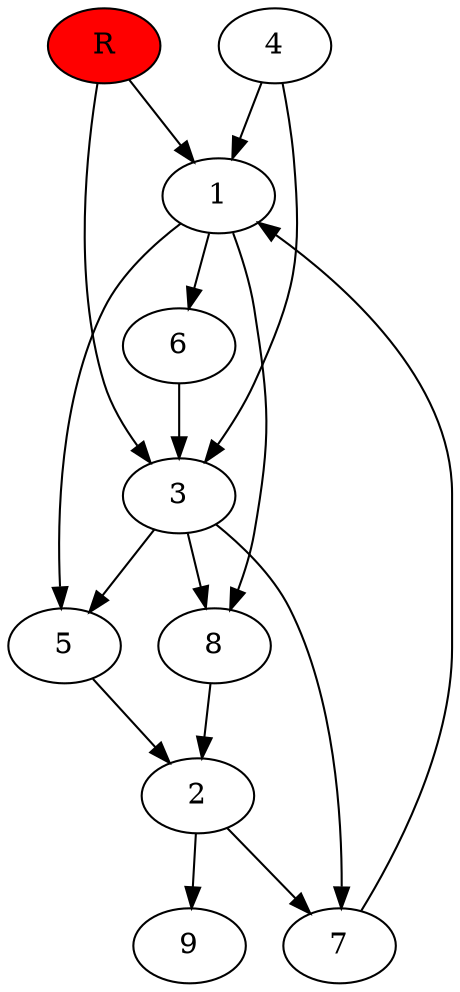 digraph prb5428 {
	1
	2
	3
	4
	5
	6
	7
	8
	R [fillcolor="#ff0000" style=filled]
	1 -> 5
	1 -> 6
	1 -> 8
	2 -> 7
	2 -> 9
	3 -> 5
	3 -> 7
	3 -> 8
	4 -> 1
	4 -> 3
	5 -> 2
	6 -> 3
	7 -> 1
	8 -> 2
	R -> 1
	R -> 3
}
